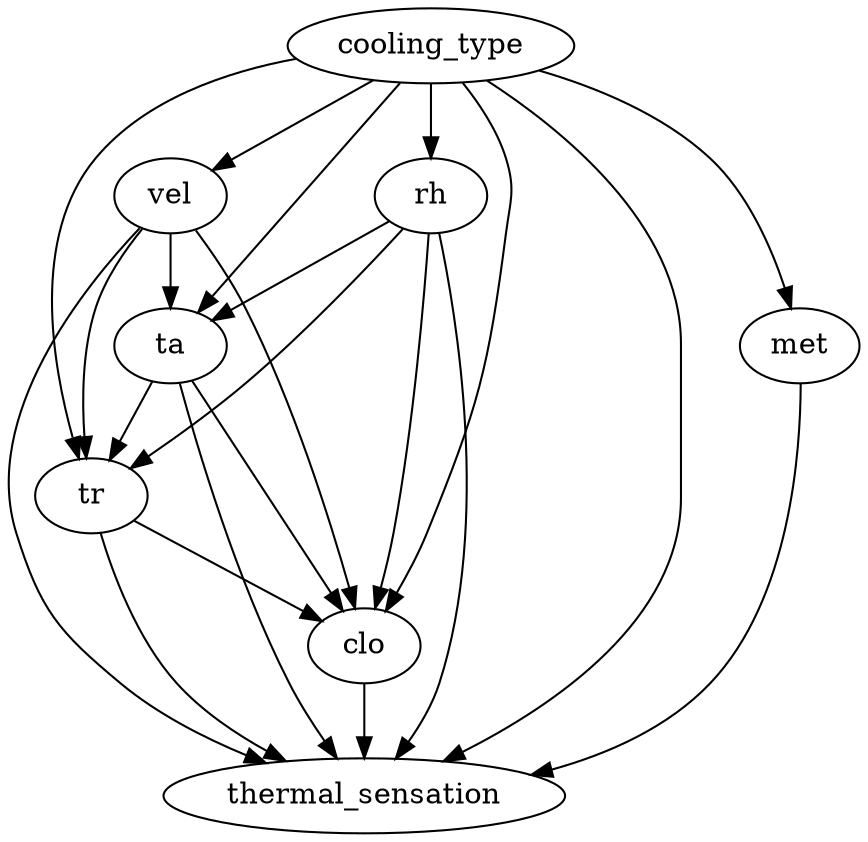 digraph {
	ta -> tr
	vel -> ta
	rh -> ta
	ta -> clo
	ta -> thermal_sensation
	vel -> tr
	rh -> tr
	tr -> clo
	tr -> thermal_sensation
	vel -> clo
	vel -> thermal_sensation
	rh -> clo
	rh -> thermal_sensation
	met -> thermal_sensation
	clo -> thermal_sensation
	cooling_type -> ta
	cooling_type -> tr
	cooling_type -> vel
	cooling_type -> rh
	cooling_type -> met
	cooling_type -> clo
	cooling_type -> thermal_sensation
}
